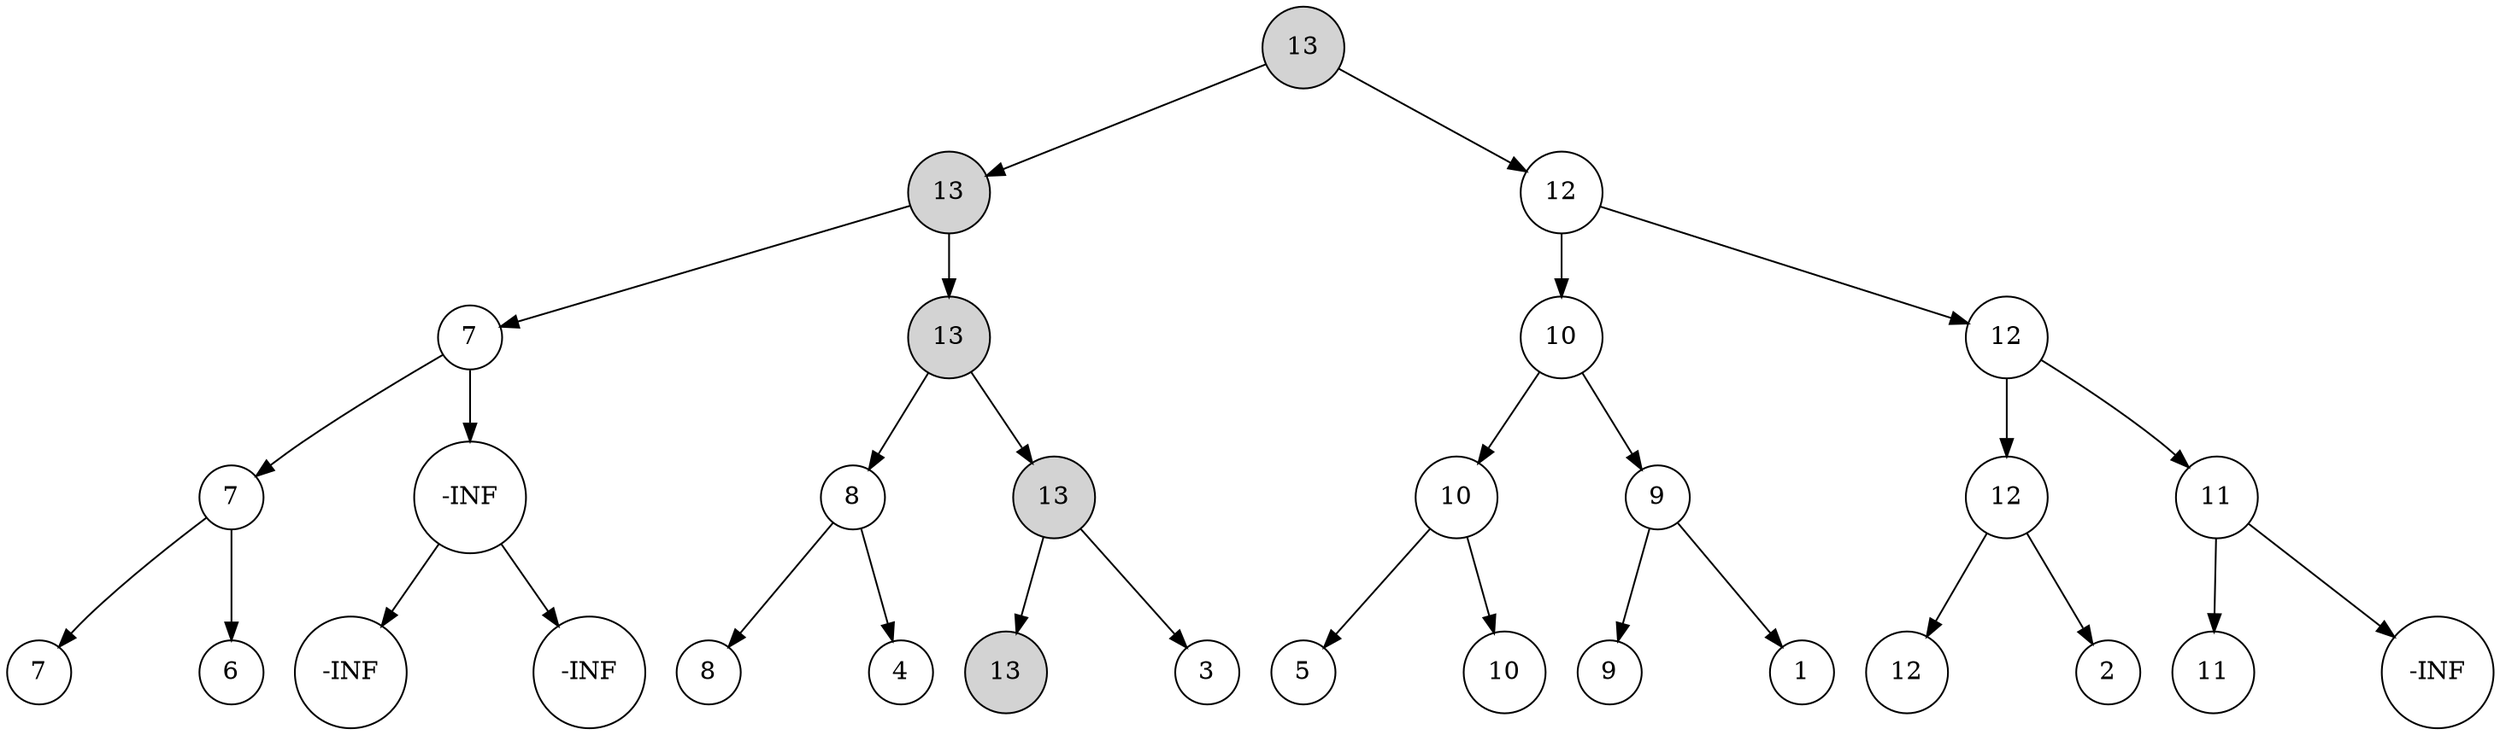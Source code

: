 digraph G{
	node[shape=circle]
	a13[label="13", style=filled, fillcolor=lightgray, fontcolor=black];
	al13[label="13", style=filled, fillcolor=lightgray, fontcolor=black];
	all7[label="7", style=filled, fillcolor=white, fontcolor=black];
	alll7[label="7", style=filled, fillcolor=white, fontcolor=black];
	allll7[label="7", style=filled, fillcolor=white, fontcolor=black];
	alllr6[label="6", style=filled, fillcolor=white, fontcolor=black];
	nilalllm7[label="", style=invis];
	alll7->allll7
	alll7->nilalllm7[style=invis];
	alll7->alllr6
	{rank=same allll7->nilalllm7->alllr6[style=invis]}
	allrINF[label="-INF", style=filled, fillcolor=white, fontcolor=black];
	allrlINF[label="-INF", style=filled, fillcolor=white, fontcolor=black];
	allrrINF[label="-INF", style=filled, fillcolor=white, fontcolor=black];
	nilallrmINF[label="", style=invis];
	allrINF->allrlINF
	allrINF->nilallrmINF[style=invis];
	allrINF->allrrINF
	{rank=same allrlINF->nilallrmINF->allrrINF[style=invis]}
	nilallm7[label="", style=invis];
	all7->alll7
	all7->nilallm7[style=invis];
	all7->allrINF
	{rank=same alll7->nilallm7->allrINF[style=invis]}
	alr13[label="13", style=filled, fillcolor=lightgray, fontcolor=black];
	alrl8[label="8", style=filled, fillcolor=white, fontcolor=black];
	alrll8[label="8", style=filled, fillcolor=white, fontcolor=black];
	alrlr4[label="4", style=filled, fillcolor=white, fontcolor=black];
	nilalrlm8[label="", style=invis];
	alrl8->alrll8
	alrl8->nilalrlm8[style=invis];
	alrl8->alrlr4
	{rank=same alrll8->nilalrlm8->alrlr4[style=invis]}
	alrr13[label="13", style=filled, fillcolor=lightgray, fontcolor=black];
	alrrl13[label="13", style=filled, fillcolor=lightgray, fontcolor=black];
	alrrr3[label="3", style=filled, fillcolor=white, fontcolor=black];
	nilalrrm13[label="", style=invis];
	alrr13->alrrl13
	alrr13->nilalrrm13[style=invis];
	alrr13->alrrr3
	{rank=same alrrl13->nilalrrm13->alrrr3[style=invis]}
	nilalrm13[label="", style=invis];
	alr13->alrl8
	alr13->nilalrm13[style=invis];
	alr13->alrr13
	{rank=same alrl8->nilalrm13->alrr13[style=invis]}
	nilalm13[label="", style=invis];
	al13->all7
	al13->nilalm13[style=invis];
	al13->alr13
	{rank=same all7->nilalm13->alr13[style=invis]}
	ar12[label="12", style=filled, fillcolor=white, fontcolor=black];
	arl10[label="10", style=filled, fillcolor=white, fontcolor=black];
	arll10[label="10", style=filled, fillcolor=white, fontcolor=black];
	arlll5[label="5", style=filled, fillcolor=white, fontcolor=black];
	arllr10[label="10", style=filled, fillcolor=white, fontcolor=black];
	nilarllm10[label="", style=invis];
	arll10->arlll5
	arll10->nilarllm10[style=invis];
	arll10->arllr10
	{rank=same arlll5->nilarllm10->arllr10[style=invis]}
	arlr9[label="9", style=filled, fillcolor=white, fontcolor=black];
	arlrl9[label="9", style=filled, fillcolor=white, fontcolor=black];
	arlrr1[label="1", style=filled, fillcolor=white, fontcolor=black];
	nilarlrm9[label="", style=invis];
	arlr9->arlrl9
	arlr9->nilarlrm9[style=invis];
	arlr9->arlrr1
	{rank=same arlrl9->nilarlrm9->arlrr1[style=invis]}
	nilarlm10[label="", style=invis];
	arl10->arll10
	arl10->nilarlm10[style=invis];
	arl10->arlr9
	{rank=same arll10->nilarlm10->arlr9[style=invis]}
	arr12[label="12", style=filled, fillcolor=white, fontcolor=black];
	arrl12[label="12", style=filled, fillcolor=white, fontcolor=black];
	arrll12[label="12", style=filled, fillcolor=white, fontcolor=black];
	arrlr2[label="2", style=filled, fillcolor=white, fontcolor=black];
	nilarrlm12[label="", style=invis];
	arrl12->arrll12
	arrl12->nilarrlm12[style=invis];
	arrl12->arrlr2
	{rank=same arrll12->nilarrlm12->arrlr2[style=invis]}
	arrr11[label="11", style=filled, fillcolor=white, fontcolor=black];
	arrrl11[label="11", style=filled, fillcolor=white, fontcolor=black];
	arrrrINF[label="-INF", style=filled, fillcolor=white, fontcolor=black];
	nilarrrm11[label="", style=invis];
	arrr11->arrrl11
	arrr11->nilarrrm11[style=invis];
	arrr11->arrrrINF
	{rank=same arrrl11->nilarrrm11->arrrrINF[style=invis]}
	nilarrm12[label="", style=invis];
	arr12->arrl12
	arr12->nilarrm12[style=invis];
	arr12->arrr11
	{rank=same arrl12->nilarrm12->arrr11[style=invis]}
	nilarm12[label="", style=invis];
	ar12->arl10
	ar12->nilarm12[style=invis];
	ar12->arr12
	{rank=same arl10->nilarm12->arr12[style=invis]}
	nilam13[label="", style=invis];
	a13->al13
	a13->nilam13[style=invis];
	a13->ar12
	{rank=same al13->nilam13->ar12[style=invis]}
}